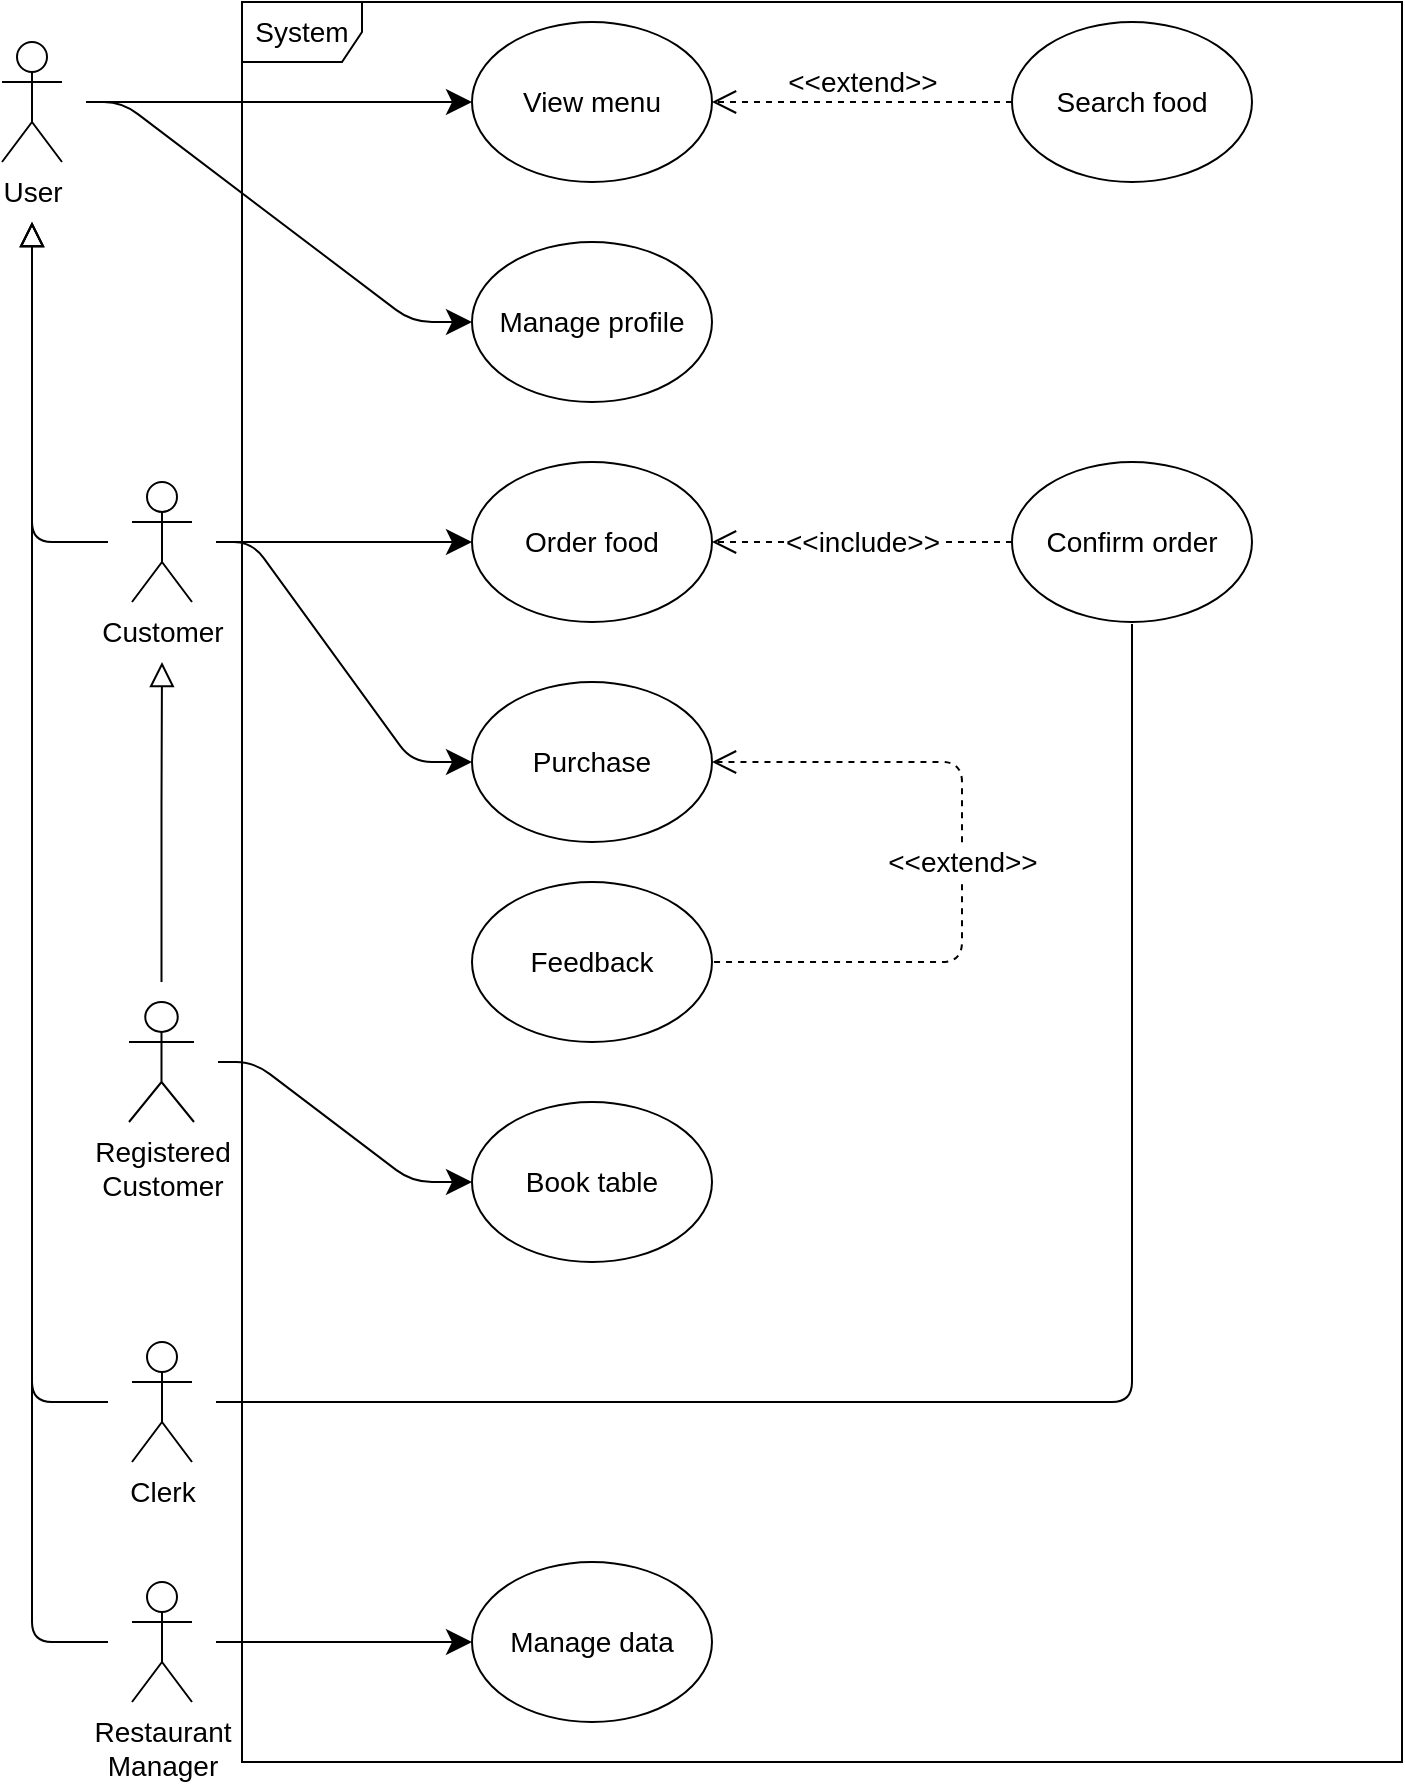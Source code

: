 <mxfile>
    <diagram id="F4elgVZbu_pHF8BznkAH" name="Page-1">
        <mxGraphModel dx="1284" dy="1638" grid="1" gridSize="10" guides="1" tooltips="1" connect="1" arrows="1" fold="1" page="1" pageScale="1" pageWidth="850" pageHeight="1100" math="0" shadow="0">
            <root>
                <mxCell id="0"/>
                <mxCell id="1" parent="0"/>
                <mxCell id="78" value="System" style="shape=umlFrame;whiteSpace=wrap;html=1;rounded=0;sketch=0;fontSize=14;width=60;height=30;" parent="1" vertex="1">
                    <mxGeometry x="150" y="-1020" width="580" height="880" as="geometry"/>
                </mxCell>
                <mxCell id="6" value="View menu" style="ellipse;whiteSpace=wrap;html=1;fontSize=14;" parent="1" vertex="1">
                    <mxGeometry x="265" y="-1010" width="120" height="80" as="geometry"/>
                </mxCell>
                <mxCell id="53" value="&amp;lt;&amp;lt;extend&amp;gt;&amp;gt;" style="edgeStyle=entityRelationEdgeStyle;rounded=1;sketch=0;orthogonalLoop=1;jettySize=auto;html=1;fontSize=14;endArrow=open;endFill=0;endSize=10;dashed=1;" parent="1" source="8" target="6" edge="1">
                    <mxGeometry y="-10" relative="1" as="geometry">
                        <mxPoint as="offset"/>
                    </mxGeometry>
                </mxCell>
                <mxCell id="8" value="Search food" style="ellipse;whiteSpace=wrap;html=1;fontSize=14;" parent="1" vertex="1">
                    <mxGeometry x="535" y="-1010" width="120" height="80" as="geometry"/>
                </mxCell>
                <mxCell id="51" style="edgeStyle=entityRelationEdgeStyle;rounded=1;sketch=0;orthogonalLoop=1;jettySize=auto;html=1;fontSize=14;endSize=10;sourcePerimeterSpacing=12;endArrow=classic;endFill=1;" parent="1" source="48" target="50" edge="1">
                    <mxGeometry relative="1" as="geometry"/>
                </mxCell>
                <mxCell id="52" style="edgeStyle=entityRelationEdgeStyle;rounded=1;sketch=0;orthogonalLoop=1;jettySize=auto;html=1;fontSize=14;endSize=10;sourcePerimeterSpacing=12;endArrow=classic;endFill=1;" parent="1" source="48" target="6" edge="1">
                    <mxGeometry relative="1" as="geometry"/>
                </mxCell>
                <mxCell id="48" value="User" style="shape=umlActor;verticalLabelPosition=bottom;verticalAlign=top;html=1;rounded=0;sketch=0;fontSize=14;" parent="1" vertex="1">
                    <mxGeometry x="30" y="-1000" width="30" height="60" as="geometry"/>
                </mxCell>
                <mxCell id="50" value="Manage profile" style="ellipse;whiteSpace=wrap;html=1;fontSize=14;" parent="1" vertex="1">
                    <mxGeometry x="265" y="-900" width="120" height="80" as="geometry"/>
                </mxCell>
                <mxCell id="54" value="Order food" style="ellipse;whiteSpace=wrap;html=1;fontSize=14;" parent="1" vertex="1">
                    <mxGeometry x="265" y="-790" width="120" height="80" as="geometry"/>
                </mxCell>
                <mxCell id="55" value="Book table" style="ellipse;whiteSpace=wrap;html=1;fontSize=14;" parent="1" vertex="1">
                    <mxGeometry x="265" y="-470" width="120" height="80" as="geometry"/>
                </mxCell>
                <mxCell id="57" value="Purchase" style="ellipse;whiteSpace=wrap;html=1;fontSize=14;" parent="1" vertex="1">
                    <mxGeometry x="265" y="-680" width="120" height="80" as="geometry"/>
                </mxCell>
                <mxCell id="58" value="Feedback" style="ellipse;whiteSpace=wrap;html=1;fontSize=14;" parent="1" vertex="1">
                    <mxGeometry x="265" y="-580" width="120" height="80" as="geometry"/>
                </mxCell>
                <mxCell id="79" value="&amp;lt;&amp;lt;include&amp;gt;&amp;gt;" style="edgeStyle=entityRelationEdgeStyle;rounded=1;sketch=0;orthogonalLoop=1;jettySize=auto;html=1;fontSize=14;endArrow=open;endFill=0;endSize=10;sourcePerimeterSpacing=0;targetPerimeterSpacing=0;dashed=1;" parent="1" source="59" target="54" edge="1">
                    <mxGeometry relative="1" as="geometry"/>
                </mxCell>
                <mxCell id="59" value="Confirm order" style="ellipse;whiteSpace=wrap;html=1;fontSize=14;" parent="1" vertex="1">
                    <mxGeometry x="535" y="-790" width="120" height="80" as="geometry"/>
                </mxCell>
                <mxCell id="60" value="Manage data" style="ellipse;whiteSpace=wrap;html=1;fontSize=14;" parent="1" vertex="1">
                    <mxGeometry x="265" y="-240" width="120" height="80" as="geometry"/>
                </mxCell>
                <mxCell id="62" style="edgeStyle=entityRelationEdgeStyle;rounded=1;sketch=0;orthogonalLoop=1;jettySize=auto;html=1;fontSize=14;endSize=10;sourcePerimeterSpacing=12;strokeWidth=1;endArrow=classic;endFill=1;" parent="1" source="61" target="54" edge="1">
                    <mxGeometry relative="1" as="geometry"/>
                </mxCell>
                <mxCell id="63" style="edgeStyle=entityRelationEdgeStyle;rounded=1;sketch=0;orthogonalLoop=1;jettySize=auto;html=1;fontSize=14;endSize=10;sourcePerimeterSpacing=12;endArrow=classic;endFill=1;" parent="1" source="86" target="55" edge="1">
                    <mxGeometry relative="1" as="geometry"/>
                </mxCell>
                <mxCell id="64" style="edgeStyle=entityRelationEdgeStyle;rounded=1;sketch=0;orthogonalLoop=1;jettySize=auto;html=1;fontSize=14;endSize=10;sourcePerimeterSpacing=12;endArrow=classic;endFill=1;" parent="1" source="61" target="57" edge="1">
                    <mxGeometry relative="1" as="geometry"/>
                </mxCell>
                <mxCell id="65" value="&amp;lt;&amp;lt;extend&amp;gt;&amp;gt;" style="edgeStyle=elbowEdgeStyle;rounded=1;sketch=0;orthogonalLoop=1;jettySize=auto;html=1;fontSize=14;endSize=6;startArrow=open;startFill=0;endArrow=none;endFill=0;startSize=10;dashed=1;sourcePerimeterSpacing=0;" parent="1" source="57" target="58" edge="1">
                    <mxGeometry relative="1" as="geometry">
                        <Array as="points">
                            <mxPoint x="510" y="-480"/>
                        </Array>
                    </mxGeometry>
                </mxCell>
                <mxCell id="68" style="edgeStyle=orthogonalEdgeStyle;rounded=1;sketch=0;orthogonalLoop=1;jettySize=auto;html=1;fontSize=14;endSize=10;targetPerimeterSpacing=30;sourcePerimeterSpacing=12;endArrow=block;endFill=0;" parent="1" source="61" target="48" edge="1">
                    <mxGeometry relative="1" as="geometry"/>
                </mxCell>
                <mxCell id="89" style="edgeStyle=orthogonalEdgeStyle;rounded=0;orthogonalLoop=1;jettySize=auto;html=1;startArrow=none;startFill=0;endArrow=block;endFill=0;startSize=10;sourcePerimeterSpacing=10;targetPerimeterSpacing=30;endSize=10;" parent="1" source="86" target="61" edge="1">
                    <mxGeometry relative="1" as="geometry"/>
                </mxCell>
                <mxCell id="61" value="Customer" style="shape=umlActor;verticalLabelPosition=bottom;verticalAlign=top;html=1;fontSize=14;" parent="1" vertex="1">
                    <mxGeometry x="95" y="-780" width="30" height="60" as="geometry"/>
                </mxCell>
                <mxCell id="67" style="edgeStyle=entityRelationEdgeStyle;rounded=1;sketch=0;orthogonalLoop=1;jettySize=auto;html=1;fontSize=14;endSize=10;sourcePerimeterSpacing=12;endArrow=classic;endFill=1;" parent="1" source="66" target="60" edge="1">
                    <mxGeometry relative="1" as="geometry"/>
                </mxCell>
                <mxCell id="70" style="edgeStyle=orthogonalEdgeStyle;rounded=1;sketch=0;orthogonalLoop=1;jettySize=auto;html=1;fontSize=14;endArrow=block;endFill=0;endSize=10;sourcePerimeterSpacing=12;targetPerimeterSpacing=30;" parent="1" source="66" target="48" edge="1">
                    <mxGeometry relative="1" as="geometry"/>
                </mxCell>
                <mxCell id="66" value="Restaurant&lt;br&gt;Manager" style="shape=umlActor;verticalLabelPosition=bottom;verticalAlign=top;html=1;rounded=0;sketch=0;fontSize=14;" parent="1" vertex="1">
                    <mxGeometry x="95" y="-230" width="30" height="60" as="geometry"/>
                </mxCell>
                <mxCell id="73" style="edgeStyle=orthogonalEdgeStyle;rounded=1;sketch=0;orthogonalLoop=1;jettySize=auto;html=1;fontSize=14;endArrow=none;endFill=0;endSize=10;sourcePerimeterSpacing=12;targetPerimeterSpacing=1;startArrow=none;startFill=0;startSize=10;" parent="1" source="72" target="59" edge="1">
                    <mxGeometry relative="1" as="geometry"/>
                </mxCell>
                <mxCell id="75" style="edgeStyle=orthogonalEdgeStyle;rounded=1;sketch=0;orthogonalLoop=1;jettySize=auto;html=1;fontSize=14;endArrow=block;endFill=0;endSize=10;sourcePerimeterSpacing=12;targetPerimeterSpacing=30;" parent="1" source="72" target="48" edge="1">
                    <mxGeometry relative="1" as="geometry">
                        <Array as="points">
                            <mxPoint x="45" y="-320"/>
                        </Array>
                    </mxGeometry>
                </mxCell>
                <mxCell id="72" value="Clerk&lt;br&gt;" style="shape=umlActor;verticalLabelPosition=bottom;verticalAlign=top;html=1;rounded=0;sketch=0;fontSize=14;" parent="1" vertex="1">
                    <mxGeometry x="95" y="-350" width="30" height="60" as="geometry"/>
                </mxCell>
                <mxCell id="86" value="Registered &lt;br&gt;Customer" style="shape=umlActor;verticalLabelPosition=bottom;verticalAlign=top;html=1;fontSize=14;" parent="1" vertex="1">
                    <mxGeometry x="93.5" y="-520" width="32.5" height="60" as="geometry"/>
                </mxCell>
            </root>
        </mxGraphModel>
    </diagram>
</mxfile>
